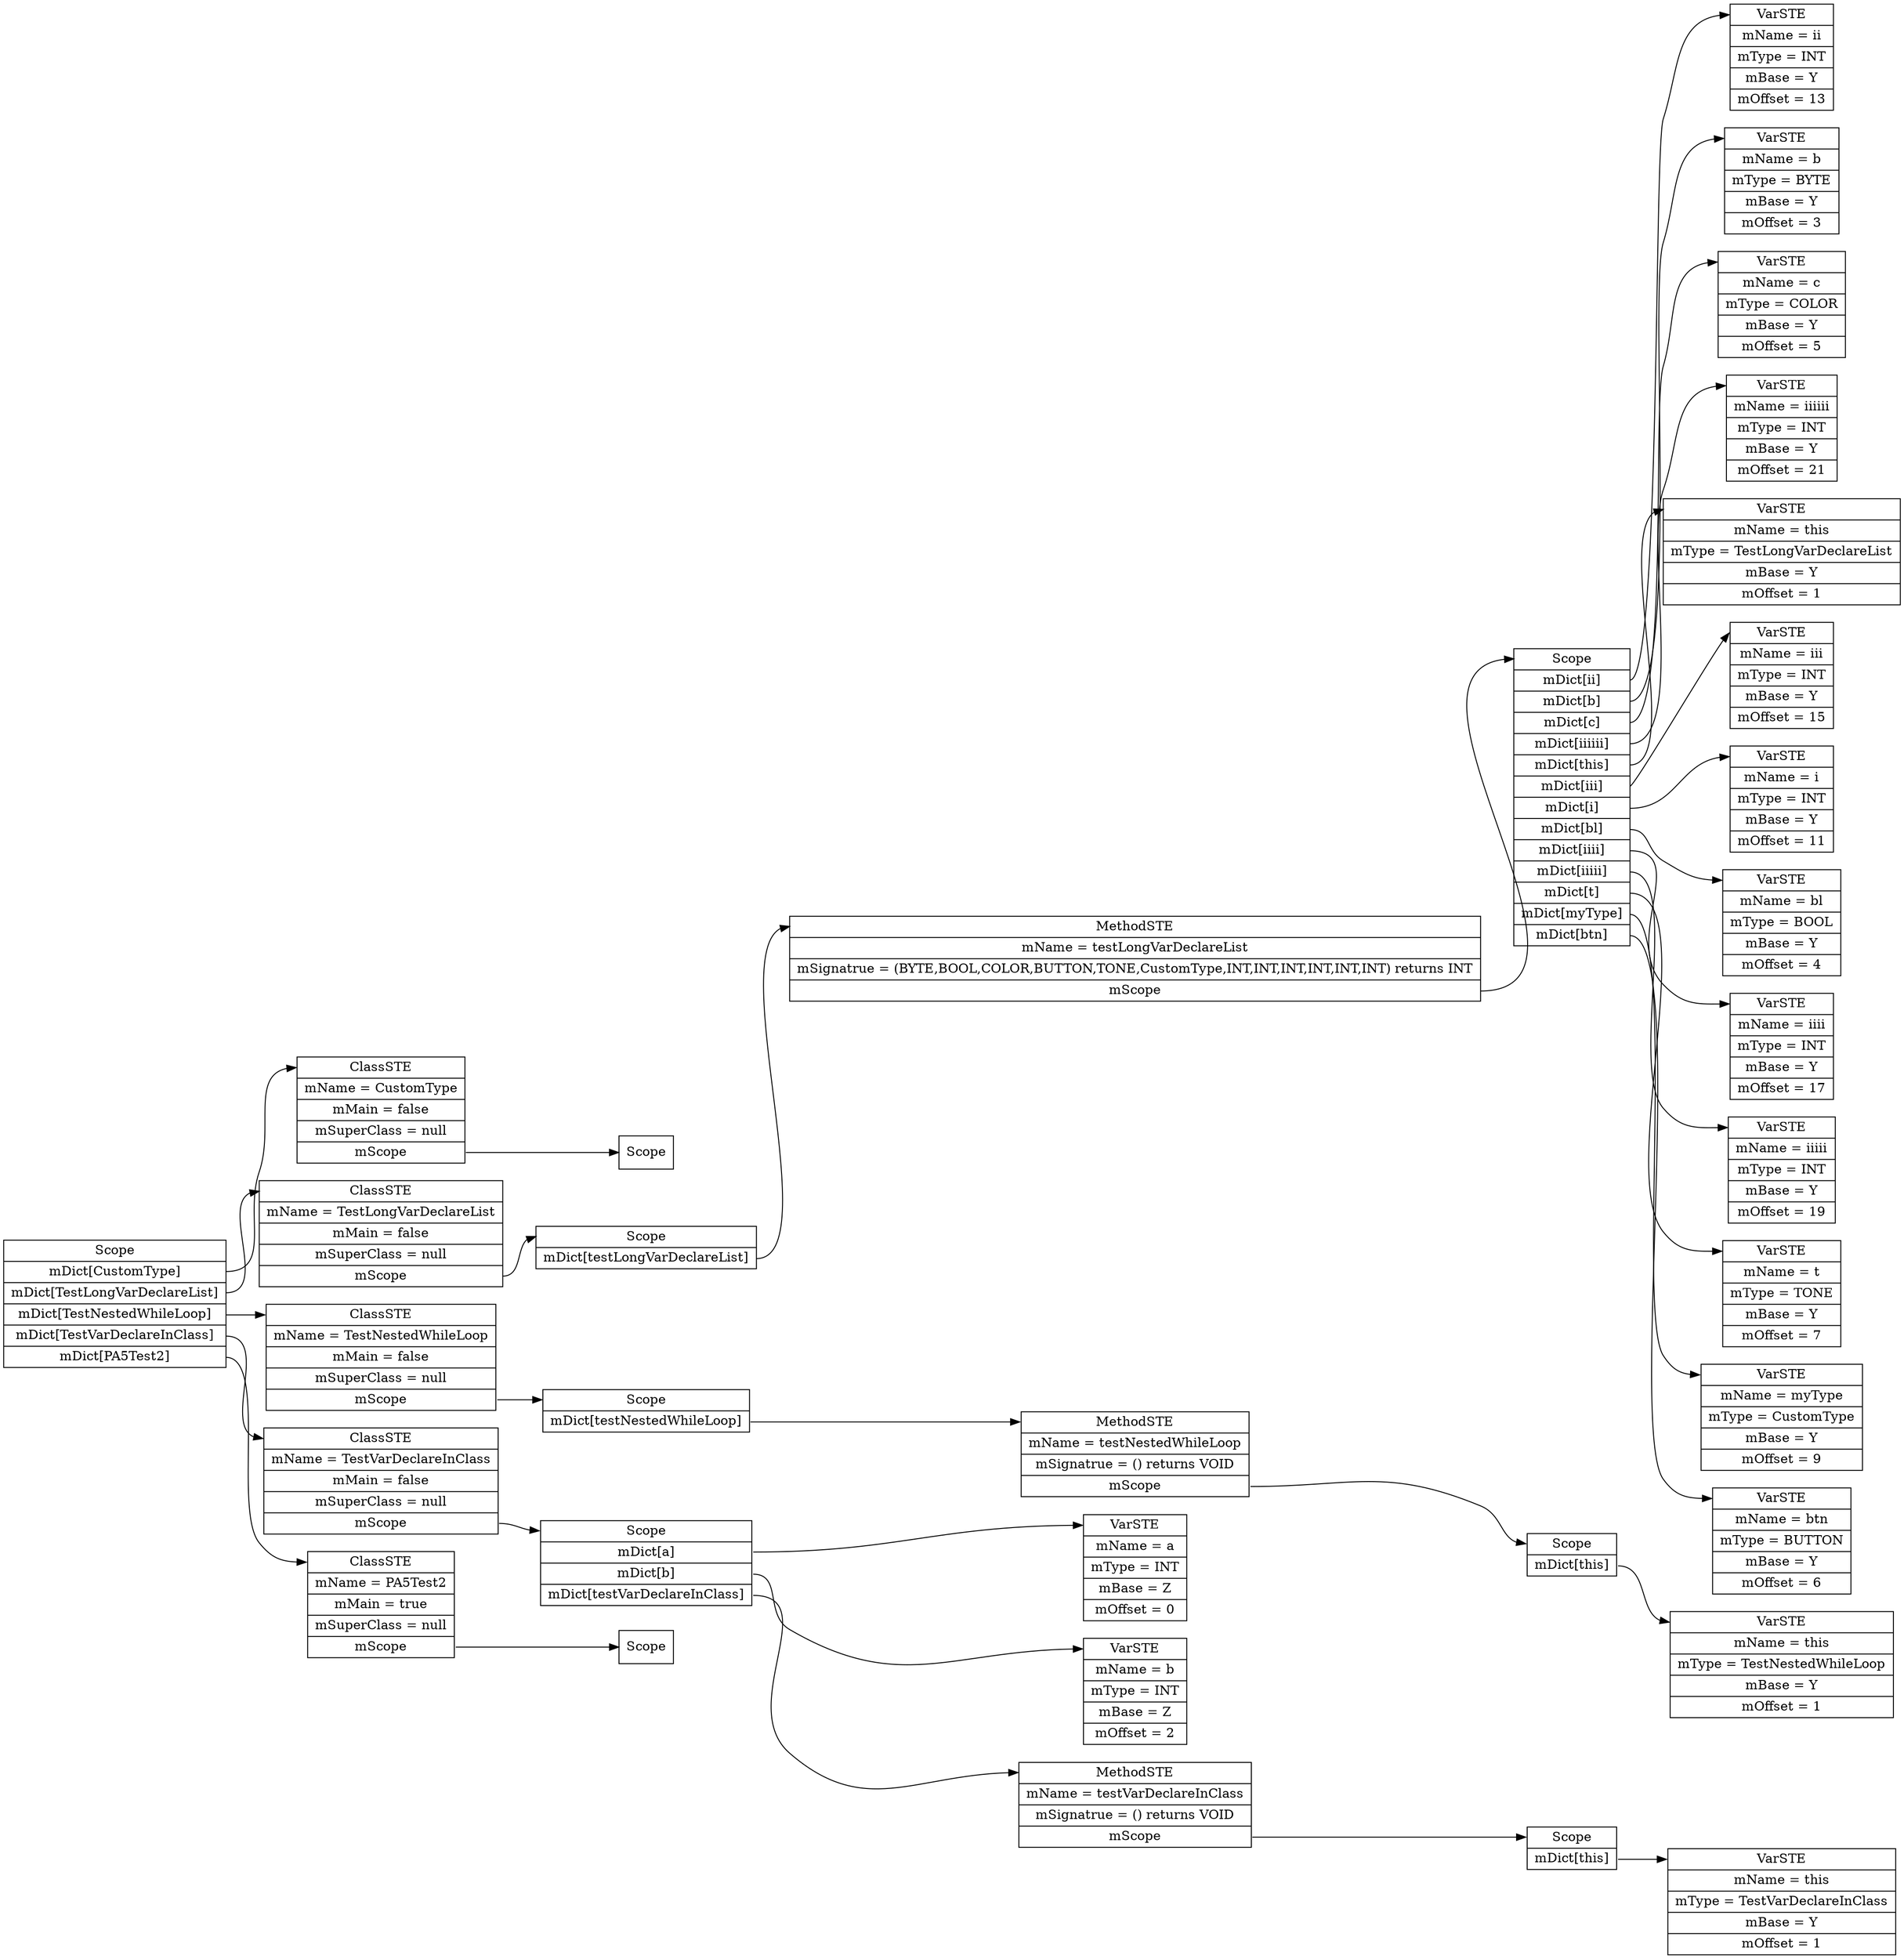 digraph ASTGraph {
graph [rankdir="LR"];
node [shape=record];
0 [ label=" <f0> Scope | <f1> mDict\[CustomType\] | <f2> mDict\[TestLongVarDeclareList\] | <f3> mDict\[TestNestedWhileLoop\] | <f4> mDict\[TestVarDeclareInClass\] | <f5> mDict\[PA5Test2\] "];
1[ label="  <f0> ClassSTE| <f1> mName = CustomType| <f2> mMain = false| <f3> mSuperClass = null| <f4> mScope "];
0:<f1> -> 1:<f0>
6 [ label=" <f0> Scope "];
1:<f4> -> 6:<f0>
2[ label="  <f0> ClassSTE| <f1> mName = TestLongVarDeclareList| <f2> mMain = false| <f3> mSuperClass = null| <f4> mScope "];
0:<f2> -> 2:<f0>
7 [ label=" <f0> Scope | <f1> mDict\[testLongVarDeclareList\] "];
2:<f4> -> 7:<f0>
8 [ label="  <f0> MethodSTE | <f1> mName = testLongVarDeclareList| <f2> mSignatrue = (BYTE,BOOL,COLOR,BUTTON,TONE,CustomType,INT,INT,INT,INT,INT,INT) returns INT| <f3> mScope"];
7:<f1> -> 8:<f0>
9 [ label=" <f0> Scope | <f1> mDict\[ii\] | <f2> mDict\[b\] | <f3> mDict\[c\] | <f4> mDict\[iiiiii\] | <f5> mDict\[this\] | <f6> mDict\[iii\] | <f7> mDict\[i\] | <f8> mDict\[bl\] | <f9> mDict\[iiii\] | <f10> mDict\[iiiii\] | <f11> mDict\[t\] | <f12> mDict\[myType\] | <f13> mDict\[btn\] "];
8:<f3> -> 9:<f0>
10 [ label="  <f0> VarSTE | <f1> mName = ii| <f2> mType = INT| <f3> mBase = Y| <f4> mOffset = 13"];
9:<f1> -> 10:<f0>
11 [ label="  <f0> VarSTE | <f1> mName = b| <f2> mType = BYTE| <f3> mBase = Y| <f4> mOffset = 3"];
9:<f2> -> 11:<f0>
12 [ label="  <f0> VarSTE | <f1> mName = c| <f2> mType = COLOR| <f3> mBase = Y| <f4> mOffset = 5"];
9:<f3> -> 12:<f0>
13 [ label="  <f0> VarSTE | <f1> mName = iiiiii| <f2> mType = INT| <f3> mBase = Y| <f4> mOffset = 21"];
9:<f4> -> 13:<f0>
14 [ label="  <f0> VarSTE | <f1> mName = this| <f2> mType = TestLongVarDeclareList| <f3> mBase = Y| <f4> mOffset = 1"];
9:<f5> -> 14:<f0>
15 [ label="  <f0> VarSTE | <f1> mName = iii| <f2> mType = INT| <f3> mBase = Y| <f4> mOffset = 15"];
9:<f6> -> 15:<f0>
16 [ label="  <f0> VarSTE | <f1> mName = i| <f2> mType = INT| <f3> mBase = Y| <f4> mOffset = 11"];
9:<f7> -> 16:<f0>
17 [ label="  <f0> VarSTE | <f1> mName = bl| <f2> mType = BOOL| <f3> mBase = Y| <f4> mOffset = 4"];
9:<f8> -> 17:<f0>
18 [ label="  <f0> VarSTE | <f1> mName = iiii| <f2> mType = INT| <f3> mBase = Y| <f4> mOffset = 17"];
9:<f9> -> 18:<f0>
19 [ label="  <f0> VarSTE | <f1> mName = iiiii| <f2> mType = INT| <f3> mBase = Y| <f4> mOffset = 19"];
9:<f10> -> 19:<f0>
20 [ label="  <f0> VarSTE | <f1> mName = t| <f2> mType = TONE| <f3> mBase = Y| <f4> mOffset = 7"];
9:<f11> -> 20:<f0>
21 [ label="  <f0> VarSTE | <f1> mName = myType| <f2> mType = CustomType| <f3> mBase = Y| <f4> mOffset = 9"];
9:<f12> -> 21:<f0>
22 [ label="  <f0> VarSTE | <f1> mName = btn| <f2> mType = BUTTON| <f3> mBase = Y| <f4> mOffset = 6"];
9:<f13> -> 22:<f0>
3[ label="  <f0> ClassSTE| <f1> mName = TestNestedWhileLoop| <f2> mMain = false| <f3> mSuperClass = null| <f4> mScope "];
0:<f3> -> 3:<f0>
23 [ label=" <f0> Scope | <f1> mDict\[testNestedWhileLoop\] "];
3:<f4> -> 23:<f0>
24 [ label="  <f0> MethodSTE | <f1> mName = testNestedWhileLoop| <f2> mSignatrue = () returns VOID| <f3> mScope"];
23:<f1> -> 24:<f0>
25 [ label=" <f0> Scope | <f1> mDict\[this\] "];
24:<f3> -> 25:<f0>
26 [ label="  <f0> VarSTE | <f1> mName = this| <f2> mType = TestNestedWhileLoop| <f3> mBase = Y| <f4> mOffset = 1"];
25:<f1> -> 26:<f0>
4[ label="  <f0> ClassSTE| <f1> mName = TestVarDeclareInClass| <f2> mMain = false| <f3> mSuperClass = null| <f4> mScope "];
0:<f4> -> 4:<f0>
27 [ label=" <f0> Scope | <f1> mDict\[a\] | <f2> mDict\[b\] | <f3> mDict\[testVarDeclareInClass\] "];
4:<f4> -> 27:<f0>
28 [ label="  <f0> VarSTE | <f1> mName = a| <f2> mType = INT| <f3> mBase = Z| <f4> mOffset = 0"];
27:<f1> -> 28:<f0>
29 [ label="  <f0> VarSTE | <f1> mName = b| <f2> mType = INT| <f3> mBase = Z| <f4> mOffset = 2"];
27:<f2> -> 29:<f0>
30 [ label="  <f0> MethodSTE | <f1> mName = testVarDeclareInClass| <f2> mSignatrue = () returns VOID| <f3> mScope"];
27:<f3> -> 30:<f0>
31 [ label=" <f0> Scope | <f1> mDict\[this\] "];
30:<f3> -> 31:<f0>
32 [ label="  <f0> VarSTE | <f1> mName = this| <f2> mType = TestVarDeclareInClass| <f3> mBase = Y| <f4> mOffset = 1"];
31:<f1> -> 32:<f0>
5[ label="  <f0> ClassSTE| <f1> mName = PA5Test2| <f2> mMain = true| <f3> mSuperClass = null| <f4> mScope "];
0:<f5> -> 5:<f0>
33 [ label=" <f0> Scope "];
5:<f4> -> 33:<f0>
}
